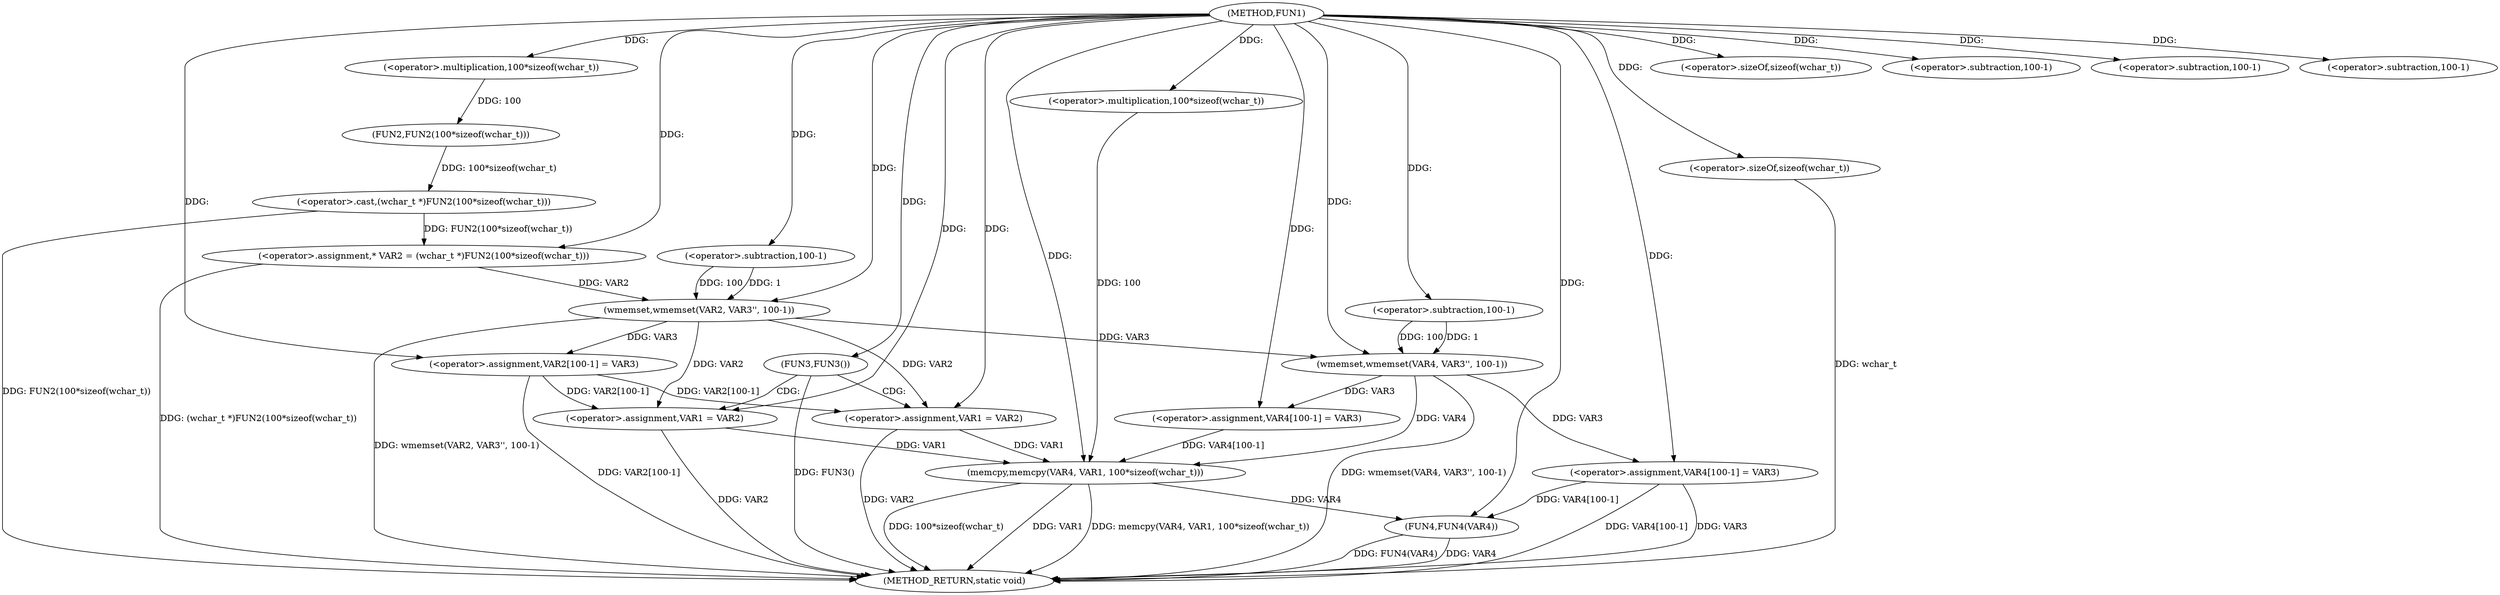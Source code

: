 digraph FUN1 {  
"1000100" [label = "(METHOD,FUN1)" ]
"1000168" [label = "(METHOD_RETURN,static void)" ]
"1000104" [label = "(<operator>.assignment,* VAR2 = (wchar_t *)FUN2(100*sizeof(wchar_t)))" ]
"1000106" [label = "(<operator>.cast,(wchar_t *)FUN2(100*sizeof(wchar_t)))" ]
"1000108" [label = "(FUN2,FUN2(100*sizeof(wchar_t)))" ]
"1000109" [label = "(<operator>.multiplication,100*sizeof(wchar_t))" ]
"1000111" [label = "(<operator>.sizeOf,sizeof(wchar_t))" ]
"1000113" [label = "(wmemset,wmemset(VAR2, VAR3'', 100-1))" ]
"1000116" [label = "(<operator>.subtraction,100-1)" ]
"1000119" [label = "(<operator>.assignment,VAR2[100-1] = VAR3)" ]
"1000122" [label = "(<operator>.subtraction,100-1)" ]
"1000127" [label = "(FUN3,FUN3())" ]
"1000129" [label = "(<operator>.assignment,VAR1 = VAR2)" ]
"1000134" [label = "(<operator>.assignment,VAR1 = VAR2)" ]
"1000139" [label = "(wmemset,wmemset(VAR4, VAR3'', 100-1))" ]
"1000142" [label = "(<operator>.subtraction,100-1)" ]
"1000145" [label = "(<operator>.assignment,VAR4[100-1] = VAR3)" ]
"1000148" [label = "(<operator>.subtraction,100-1)" ]
"1000152" [label = "(memcpy,memcpy(VAR4, VAR1, 100*sizeof(wchar_t)))" ]
"1000155" [label = "(<operator>.multiplication,100*sizeof(wchar_t))" ]
"1000157" [label = "(<operator>.sizeOf,sizeof(wchar_t))" ]
"1000159" [label = "(<operator>.assignment,VAR4[100-1] = VAR3)" ]
"1000162" [label = "(<operator>.subtraction,100-1)" ]
"1000166" [label = "(FUN4,FUN4(VAR4))" ]
  "1000106" -> "1000168"  [ label = "DDG: FUN2(100*sizeof(wchar_t))"] 
  "1000159" -> "1000168"  [ label = "DDG: VAR4[100-1]"] 
  "1000139" -> "1000168"  [ label = "DDG: wmemset(VAR4, VAR3'', 100-1)"] 
  "1000127" -> "1000168"  [ label = "DDG: FUN3()"] 
  "1000152" -> "1000168"  [ label = "DDG: VAR1"] 
  "1000134" -> "1000168"  [ label = "DDG: VAR2"] 
  "1000104" -> "1000168"  [ label = "DDG: (wchar_t *)FUN2(100*sizeof(wchar_t))"] 
  "1000166" -> "1000168"  [ label = "DDG: FUN4(VAR4)"] 
  "1000152" -> "1000168"  [ label = "DDG: memcpy(VAR4, VAR1, 100*sizeof(wchar_t))"] 
  "1000152" -> "1000168"  [ label = "DDG: 100*sizeof(wchar_t)"] 
  "1000157" -> "1000168"  [ label = "DDG: wchar_t"] 
  "1000166" -> "1000168"  [ label = "DDG: VAR4"] 
  "1000113" -> "1000168"  [ label = "DDG: wmemset(VAR2, VAR3'', 100-1)"] 
  "1000119" -> "1000168"  [ label = "DDG: VAR2[100-1]"] 
  "1000129" -> "1000168"  [ label = "DDG: VAR2"] 
  "1000159" -> "1000168"  [ label = "DDG: VAR3"] 
  "1000106" -> "1000104"  [ label = "DDG: FUN2(100*sizeof(wchar_t))"] 
  "1000100" -> "1000104"  [ label = "DDG: "] 
  "1000108" -> "1000106"  [ label = "DDG: 100*sizeof(wchar_t)"] 
  "1000109" -> "1000108"  [ label = "DDG: 100"] 
  "1000100" -> "1000109"  [ label = "DDG: "] 
  "1000100" -> "1000111"  [ label = "DDG: "] 
  "1000104" -> "1000113"  [ label = "DDG: VAR2"] 
  "1000100" -> "1000113"  [ label = "DDG: "] 
  "1000116" -> "1000113"  [ label = "DDG: 100"] 
  "1000116" -> "1000113"  [ label = "DDG: 1"] 
  "1000100" -> "1000116"  [ label = "DDG: "] 
  "1000113" -> "1000119"  [ label = "DDG: VAR3"] 
  "1000100" -> "1000119"  [ label = "DDG: "] 
  "1000100" -> "1000122"  [ label = "DDG: "] 
  "1000100" -> "1000127"  [ label = "DDG: "] 
  "1000113" -> "1000129"  [ label = "DDG: VAR2"] 
  "1000119" -> "1000129"  [ label = "DDG: VAR2[100-1]"] 
  "1000100" -> "1000129"  [ label = "DDG: "] 
  "1000113" -> "1000134"  [ label = "DDG: VAR2"] 
  "1000119" -> "1000134"  [ label = "DDG: VAR2[100-1]"] 
  "1000100" -> "1000134"  [ label = "DDG: "] 
  "1000100" -> "1000139"  [ label = "DDG: "] 
  "1000113" -> "1000139"  [ label = "DDG: VAR3"] 
  "1000142" -> "1000139"  [ label = "DDG: 100"] 
  "1000142" -> "1000139"  [ label = "DDG: 1"] 
  "1000100" -> "1000142"  [ label = "DDG: "] 
  "1000139" -> "1000145"  [ label = "DDG: VAR3"] 
  "1000100" -> "1000145"  [ label = "DDG: "] 
  "1000100" -> "1000148"  [ label = "DDG: "] 
  "1000139" -> "1000152"  [ label = "DDG: VAR4"] 
  "1000145" -> "1000152"  [ label = "DDG: VAR4[100-1]"] 
  "1000100" -> "1000152"  [ label = "DDG: "] 
  "1000129" -> "1000152"  [ label = "DDG: VAR1"] 
  "1000134" -> "1000152"  [ label = "DDG: VAR1"] 
  "1000155" -> "1000152"  [ label = "DDG: 100"] 
  "1000100" -> "1000155"  [ label = "DDG: "] 
  "1000100" -> "1000157"  [ label = "DDG: "] 
  "1000100" -> "1000159"  [ label = "DDG: "] 
  "1000139" -> "1000159"  [ label = "DDG: VAR3"] 
  "1000100" -> "1000162"  [ label = "DDG: "] 
  "1000159" -> "1000166"  [ label = "DDG: VAR4[100-1]"] 
  "1000152" -> "1000166"  [ label = "DDG: VAR4"] 
  "1000100" -> "1000166"  [ label = "DDG: "] 
  "1000127" -> "1000129"  [ label = "CDG: "] 
  "1000127" -> "1000134"  [ label = "CDG: "] 
}
